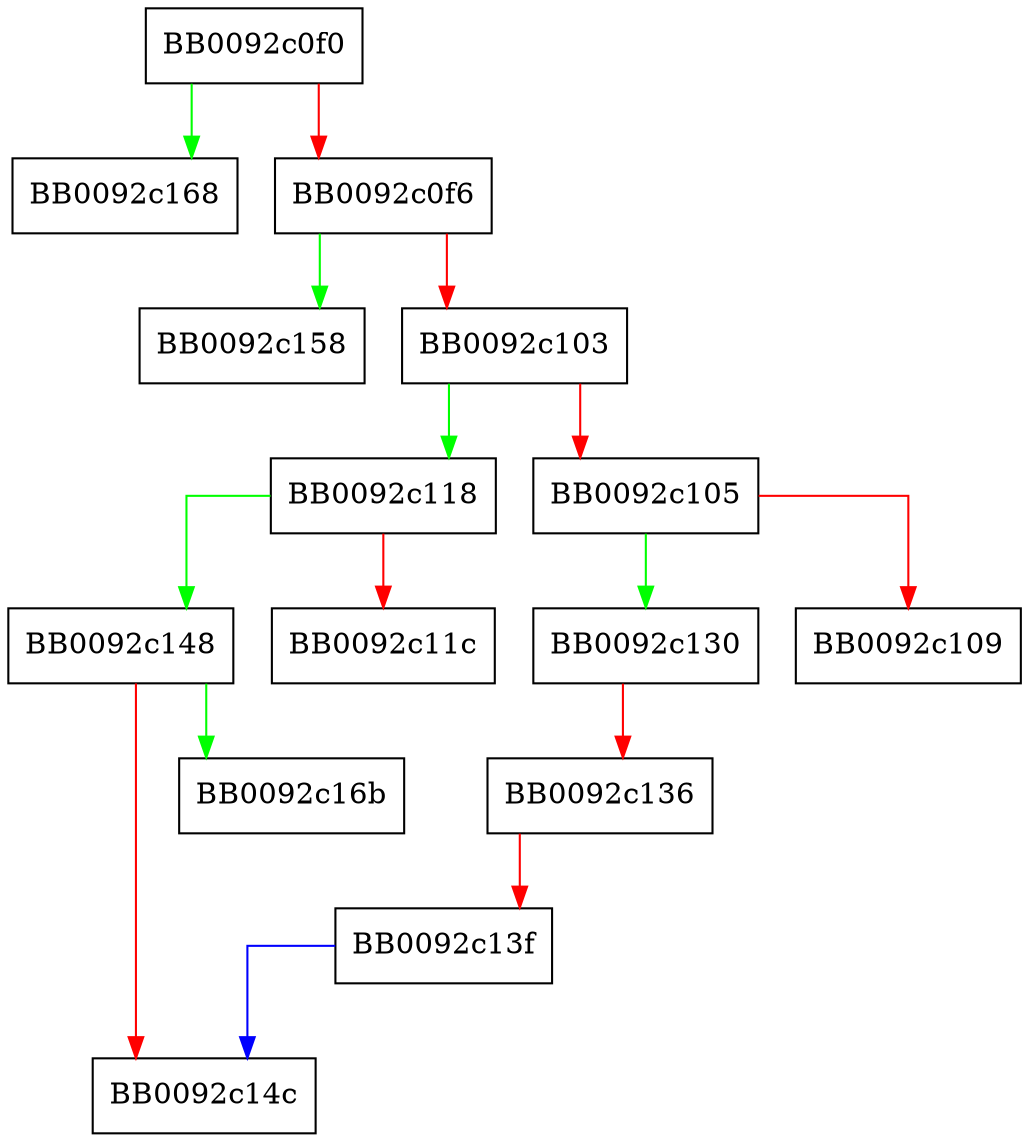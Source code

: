 digraph base_of_encoded_value {
  node [shape="box"];
  graph [splines=ortho];
  BB0092c0f0 -> BB0092c168 [color="green"];
  BB0092c0f0 -> BB0092c0f6 [color="red"];
  BB0092c0f6 -> BB0092c158 [color="green"];
  BB0092c0f6 -> BB0092c103 [color="red"];
  BB0092c103 -> BB0092c118 [color="green"];
  BB0092c103 -> BB0092c105 [color="red"];
  BB0092c105 -> BB0092c130 [color="green"];
  BB0092c105 -> BB0092c109 [color="red"];
  BB0092c118 -> BB0092c148 [color="green"];
  BB0092c118 -> BB0092c11c [color="red"];
  BB0092c130 -> BB0092c136 [color="red"];
  BB0092c136 -> BB0092c13f [color="red"];
  BB0092c13f -> BB0092c14c [color="blue"];
  BB0092c148 -> BB0092c16b [color="green"];
  BB0092c148 -> BB0092c14c [color="red"];
}
